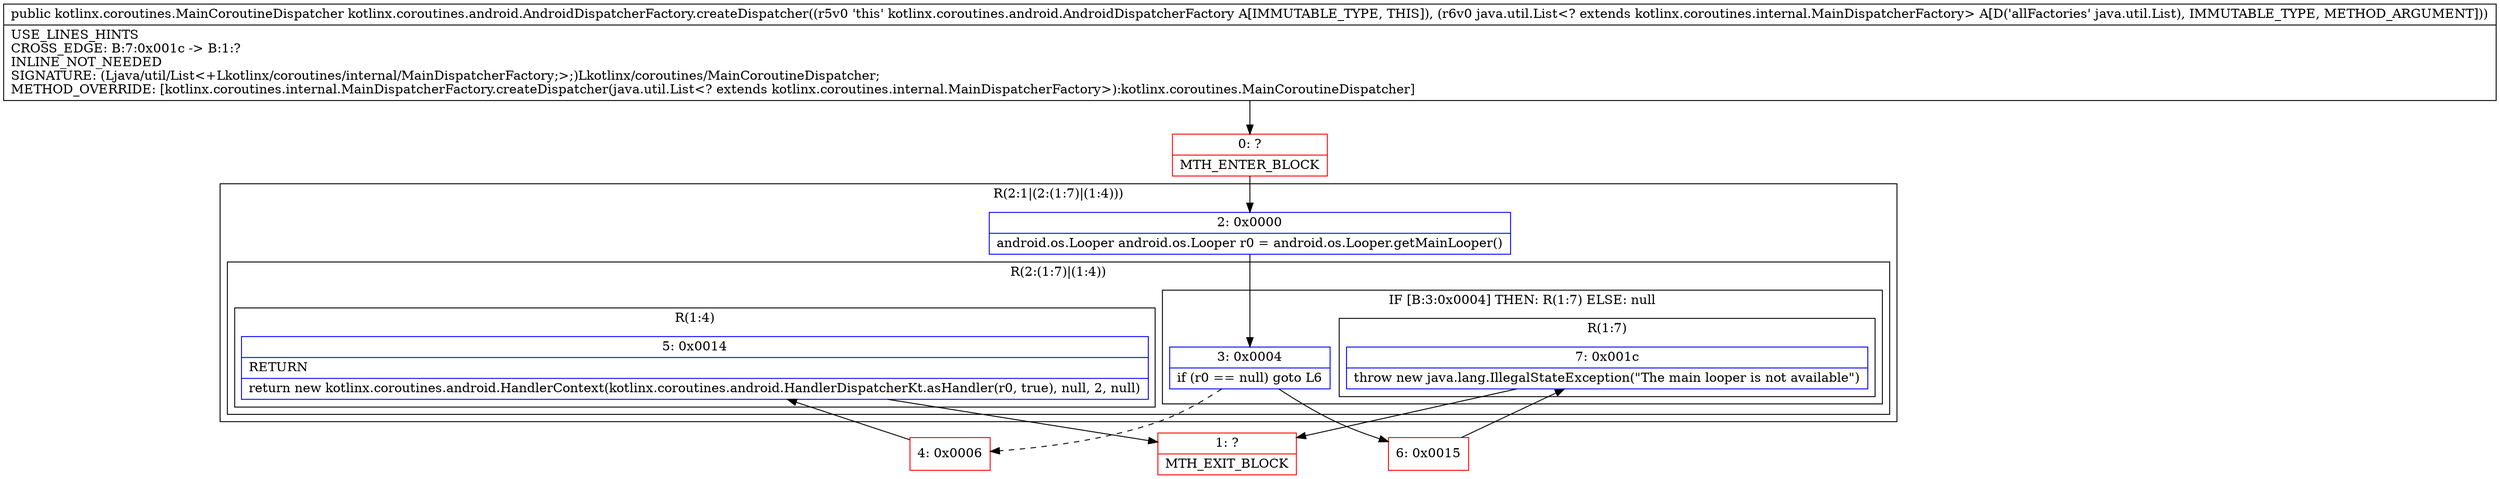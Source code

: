 digraph "CFG forkotlinx.coroutines.android.AndroidDispatcherFactory.createDispatcher(Ljava\/util\/List;)Lkotlinx\/coroutines\/MainCoroutineDispatcher;" {
subgraph cluster_Region_1637909313 {
label = "R(2:1|(2:(1:7)|(1:4)))";
node [shape=record,color=blue];
Node_2 [shape=record,label="{2\:\ 0x0000|android.os.Looper android.os.Looper r0 = android.os.Looper.getMainLooper()\l}"];
subgraph cluster_Region_250488147 {
label = "R(2:(1:7)|(1:4))";
node [shape=record,color=blue];
subgraph cluster_IfRegion_1683655613 {
label = "IF [B:3:0x0004] THEN: R(1:7) ELSE: null";
node [shape=record,color=blue];
Node_3 [shape=record,label="{3\:\ 0x0004|if (r0 == null) goto L6\l}"];
subgraph cluster_Region_1046036560 {
label = "R(1:7)";
node [shape=record,color=blue];
Node_7 [shape=record,label="{7\:\ 0x001c|throw new java.lang.IllegalStateException(\"The main looper is not available\")\l}"];
}
}
subgraph cluster_Region_1542380420 {
label = "R(1:4)";
node [shape=record,color=blue];
Node_5 [shape=record,label="{5\:\ 0x0014|RETURN\l|return new kotlinx.coroutines.android.HandlerContext(kotlinx.coroutines.android.HandlerDispatcherKt.asHandler(r0, true), null, 2, null)\l}"];
}
}
}
Node_0 [shape=record,color=red,label="{0\:\ ?|MTH_ENTER_BLOCK\l}"];
Node_4 [shape=record,color=red,label="{4\:\ 0x0006}"];
Node_1 [shape=record,color=red,label="{1\:\ ?|MTH_EXIT_BLOCK\l}"];
Node_6 [shape=record,color=red,label="{6\:\ 0x0015}"];
MethodNode[shape=record,label="{public kotlinx.coroutines.MainCoroutineDispatcher kotlinx.coroutines.android.AndroidDispatcherFactory.createDispatcher((r5v0 'this' kotlinx.coroutines.android.AndroidDispatcherFactory A[IMMUTABLE_TYPE, THIS]), (r6v0 java.util.List\<? extends kotlinx.coroutines.internal.MainDispatcherFactory\> A[D('allFactories' java.util.List), IMMUTABLE_TYPE, METHOD_ARGUMENT]))  | USE_LINES_HINTS\lCROSS_EDGE: B:7:0x001c \-\> B:1:?\lINLINE_NOT_NEEDED\lSIGNATURE: (Ljava\/util\/List\<+Lkotlinx\/coroutines\/internal\/MainDispatcherFactory;\>;)Lkotlinx\/coroutines\/MainCoroutineDispatcher;\lMETHOD_OVERRIDE: [kotlinx.coroutines.internal.MainDispatcherFactory.createDispatcher(java.util.List\<? extends kotlinx.coroutines.internal.MainDispatcherFactory\>):kotlinx.coroutines.MainCoroutineDispatcher]\l}"];
MethodNode -> Node_0;Node_2 -> Node_3;
Node_3 -> Node_4[style=dashed];
Node_3 -> Node_6;
Node_7 -> Node_1;
Node_5 -> Node_1;
Node_0 -> Node_2;
Node_4 -> Node_5;
Node_6 -> Node_7;
}

